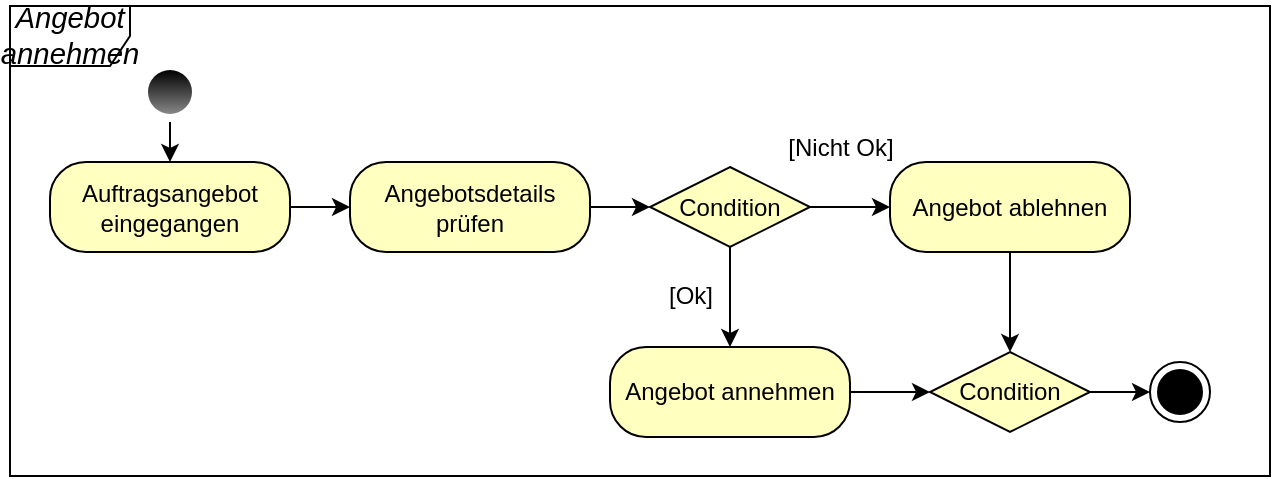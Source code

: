 <mxfile version="13.3.5" type="device"><diagram name="Page-1" id="e7e014a7-5840-1c2e-5031-d8a46d1fe8dd"><mxGraphModel dx="1017" dy="886" grid="1" gridSize="10" guides="1" tooltips="1" connect="1" arrows="1" fold="1" page="1" pageScale="1" pageWidth="1169" pageHeight="826" background="#ffffff" math="0" shadow="0"><root><mxCell id="0"/><mxCell id="1" parent="0"/><mxCell id="OTc7slQkvgCQ9Ft_FuSA-42" value="&lt;i&gt;&lt;span style=&quot;font-size: 11.0pt ; font-family: &amp;#34;calibri&amp;#34; , sans-serif&quot;&gt;Angebot&lt;br&gt;annehmen&lt;br&gt;&lt;/span&gt;&lt;/i&gt;" style="shape=umlFrame;whiteSpace=wrap;html=1;" parent="1" vertex="1"><mxGeometry x="50" y="35" width="630" height="235" as="geometry"/></mxCell><mxCell id="OTc7slQkvgCQ9Ft_FuSA-41" value="" style="ellipse;html=1;shape=endState;fillColor=#000000;" parent="1" vertex="1"><mxGeometry x="620" y="213" width="30" height="30" as="geometry"/></mxCell><mxCell id="Z19tyKUrV3MHubc71sTz-58" style="edgeStyle=orthogonalEdgeStyle;rounded=0;orthogonalLoop=1;jettySize=auto;html=1;exitX=0.5;exitY=1;exitDx=0;exitDy=0;entryX=0.5;entryY=0;entryDx=0;entryDy=0;startArrow=none;startFill=0;endArrow=classic;endFill=1;strokeColor=#000000;" edge="1" parent="1" source="OTc7slQkvgCQ9Ft_FuSA-43" target="Z19tyKUrV3MHubc71sTz-16"><mxGeometry relative="1" as="geometry"/></mxCell><mxCell id="OTc7slQkvgCQ9Ft_FuSA-43" value="" style="ellipse;html=1;shape=endState;fillColor=#000000;fontStyle=1;strokeColor=none;gradientColor=#878787;" parent="1" vertex="1"><mxGeometry x="115" y="63" width="30" height="30" as="geometry"/></mxCell><mxCell id="Z19tyKUrV3MHubc71sTz-138" style="edgeStyle=orthogonalEdgeStyle;rounded=0;orthogonalLoop=1;jettySize=auto;html=1;exitX=1;exitY=0.5;exitDx=0;exitDy=0;entryX=0;entryY=0.5;entryDx=0;entryDy=0;startArrow=none;startFill=0;endArrow=classic;endFill=1;strokeColor=#000000;" edge="1" parent="1" source="Z19tyKUrV3MHubc71sTz-16" target="Z19tyKUrV3MHubc71sTz-115"><mxGeometry relative="1" as="geometry"/></mxCell><mxCell id="Z19tyKUrV3MHubc71sTz-16" value="Auftragsangebot&lt;br&gt;eingegangen" style="rounded=1;whiteSpace=wrap;html=1;arcSize=40;fontColor=#000000;fillColor=#ffffc0;" vertex="1" parent="1"><mxGeometry x="70" y="113" width="120" height="45" as="geometry"/></mxCell><mxCell id="Z19tyKUrV3MHubc71sTz-71" value="[Nicht Ok]" style="text;html=1;align=center;verticalAlign=middle;resizable=0;points=[];autosize=1;" vertex="1" parent="1"><mxGeometry x="430" y="95.5" width="70" height="20" as="geometry"/></mxCell><mxCell id="Z19tyKUrV3MHubc71sTz-72" value="[Ok]" style="text;html=1;align=center;verticalAlign=middle;resizable=0;points=[];autosize=1;" vertex="1" parent="1"><mxGeometry x="370" y="170" width="40" height="20" as="geometry"/></mxCell><mxCell id="Z19tyKUrV3MHubc71sTz-136" style="edgeStyle=orthogonalEdgeStyle;rounded=0;orthogonalLoop=1;jettySize=auto;html=1;entryX=0;entryY=0.5;entryDx=0;entryDy=0;startArrow=none;startFill=0;endArrow=classic;endFill=1;strokeColor=#000000;" edge="1" parent="1" source="Z19tyKUrV3MHubc71sTz-115" target="Z19tyKUrV3MHubc71sTz-121"><mxGeometry relative="1" as="geometry"/></mxCell><mxCell id="Z19tyKUrV3MHubc71sTz-115" value="Angebotsdetails&lt;br&gt;prüfen" style="rounded=1;whiteSpace=wrap;html=1;arcSize=40;fontColor=#000000;fillColor=#ffffc0;" vertex="1" parent="1"><mxGeometry x="220" y="113" width="120" height="45" as="geometry"/></mxCell><mxCell id="Z19tyKUrV3MHubc71sTz-137" style="edgeStyle=orthogonalEdgeStyle;rounded=0;orthogonalLoop=1;jettySize=auto;html=1;exitX=0.5;exitY=1;exitDx=0;exitDy=0;entryX=0.5;entryY=0;entryDx=0;entryDy=0;startArrow=none;startFill=0;endArrow=classic;endFill=1;strokeColor=#000000;" edge="1" parent="1" source="Z19tyKUrV3MHubc71sTz-121" target="Z19tyKUrV3MHubc71sTz-126"><mxGeometry relative="1" as="geometry"/></mxCell><mxCell id="Z19tyKUrV3MHubc71sTz-140" style="edgeStyle=orthogonalEdgeStyle;rounded=0;orthogonalLoop=1;jettySize=auto;html=1;exitX=1;exitY=0.5;exitDx=0;exitDy=0;entryX=0;entryY=0.5;entryDx=0;entryDy=0;startArrow=none;startFill=0;endArrow=classic;endFill=1;strokeColor=#000000;" edge="1" parent="1" source="Z19tyKUrV3MHubc71sTz-121" target="Z19tyKUrV3MHubc71sTz-139"><mxGeometry relative="1" as="geometry"/></mxCell><mxCell id="Z19tyKUrV3MHubc71sTz-121" value="Condition" style="rhombus;whiteSpace=wrap;html=1;fillColor=#ffffc0;" vertex="1" parent="1"><mxGeometry x="370" y="115.5" width="80" height="40" as="geometry"/></mxCell><mxCell id="Z19tyKUrV3MHubc71sTz-130" style="edgeStyle=orthogonalEdgeStyle;rounded=0;orthogonalLoop=1;jettySize=auto;html=1;exitX=1;exitY=0.5;exitDx=0;exitDy=0;startArrow=none;startFill=0;endArrow=classic;endFill=1;strokeColor=#000000;" edge="1" parent="1" source="Z19tyKUrV3MHubc71sTz-125" target="OTc7slQkvgCQ9Ft_FuSA-41"><mxGeometry relative="1" as="geometry"/></mxCell><mxCell id="Z19tyKUrV3MHubc71sTz-125" value="Condition" style="rhombus;whiteSpace=wrap;html=1;fillColor=#ffffc0;" vertex="1" parent="1"><mxGeometry x="510" y="208" width="80" height="40" as="geometry"/></mxCell><mxCell id="Z19tyKUrV3MHubc71sTz-141" style="edgeStyle=orthogonalEdgeStyle;rounded=0;orthogonalLoop=1;jettySize=auto;html=1;exitX=1;exitY=0.5;exitDx=0;exitDy=0;entryX=0;entryY=0.5;entryDx=0;entryDy=0;startArrow=none;startFill=0;endArrow=classic;endFill=1;strokeColor=#000000;" edge="1" parent="1" source="Z19tyKUrV3MHubc71sTz-126" target="Z19tyKUrV3MHubc71sTz-125"><mxGeometry relative="1" as="geometry"/></mxCell><mxCell id="Z19tyKUrV3MHubc71sTz-126" value="Angebot annehmen" style="rounded=1;whiteSpace=wrap;html=1;arcSize=40;fontColor=#000000;fillColor=#ffffc0;" vertex="1" parent="1"><mxGeometry x="350" y="205.5" width="120" height="45" as="geometry"/></mxCell><mxCell id="Z19tyKUrV3MHubc71sTz-142" style="edgeStyle=orthogonalEdgeStyle;rounded=0;orthogonalLoop=1;jettySize=auto;html=1;exitX=0.5;exitY=1;exitDx=0;exitDy=0;entryX=0.5;entryY=0;entryDx=0;entryDy=0;startArrow=none;startFill=0;endArrow=classic;endFill=1;strokeColor=#000000;" edge="1" parent="1" source="Z19tyKUrV3MHubc71sTz-139" target="Z19tyKUrV3MHubc71sTz-125"><mxGeometry relative="1" as="geometry"/></mxCell><mxCell id="Z19tyKUrV3MHubc71sTz-139" value="Angebot ablehnen" style="rounded=1;whiteSpace=wrap;html=1;arcSize=40;fontColor=#000000;fillColor=#ffffc0;" vertex="1" parent="1"><mxGeometry x="490" y="113" width="120" height="45" as="geometry"/></mxCell></root></mxGraphModel></diagram></mxfile>